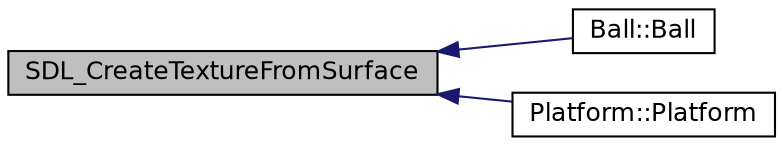 digraph "SDL_CreateTextureFromSurface"
{
  edge [fontname="Helvetica",fontsize="12",labelfontname="Helvetica",labelfontsize="12"];
  node [fontname="Helvetica",fontsize="12",shape=record];
  rankdir="LR";
  Node7 [label="SDL_CreateTextureFromSurface",height=0.2,width=0.4,color="black", fillcolor="grey75", style="filled", fontcolor="black"];
  Node7 -> Node8 [dir="back",color="midnightblue",fontsize="12",style="solid",fontname="Helvetica"];
  Node8 [label="Ball::Ball",height=0.2,width=0.4,color="black", fillcolor="white", style="filled",URL="$class_ball.html#a6f719742509968820f1fb59e535c4178",tooltip="Constructor of the ball class. "];
  Node7 -> Node9 [dir="back",color="midnightblue",fontsize="12",style="solid",fontname="Helvetica"];
  Node9 [label="Platform::Platform",height=0.2,width=0.4,color="black", fillcolor="white", style="filled",URL="$class_platform.html#a8743e33a404693da0fa5fb3dbfda606b",tooltip="Constructor of the platform using an image, also used for the start button. "];
}
